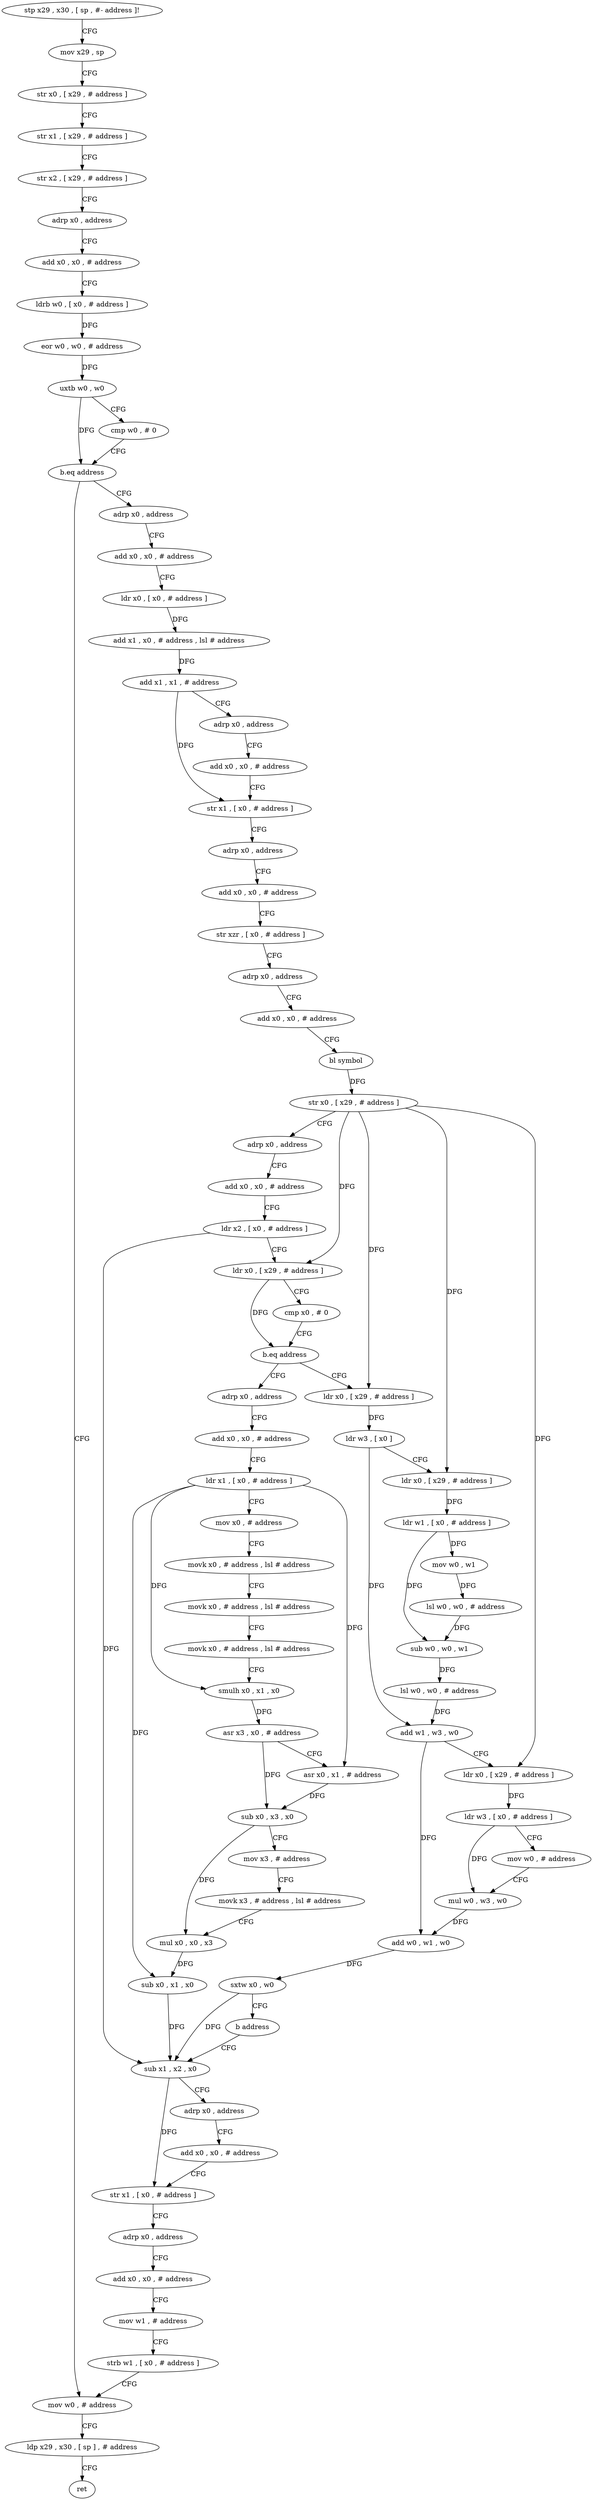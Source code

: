 digraph "func" {
"4264480" [label = "stp x29 , x30 , [ sp , #- address ]!" ]
"4264484" [label = "mov x29 , sp" ]
"4264488" [label = "str x0 , [ x29 , # address ]" ]
"4264492" [label = "str x1 , [ x29 , # address ]" ]
"4264496" [label = "str x2 , [ x29 , # address ]" ]
"4264500" [label = "adrp x0 , address" ]
"4264504" [label = "add x0 , x0 , # address" ]
"4264508" [label = "ldrb w0 , [ x0 , # address ]" ]
"4264512" [label = "eor w0 , w0 , # address" ]
"4264516" [label = "uxtb w0 , w0" ]
"4264520" [label = "cmp w0 , # 0" ]
"4264524" [label = "b.eq address" ]
"4264768" [label = "mov w0 , # address" ]
"4264528" [label = "adrp x0 , address" ]
"4264772" [label = "ldp x29 , x30 , [ sp ] , # address" ]
"4264776" [label = "ret" ]
"4264532" [label = "add x0 , x0 , # address" ]
"4264536" [label = "ldr x0 , [ x0 , # address ]" ]
"4264540" [label = "add x1 , x0 , # address , lsl # address" ]
"4264544" [label = "add x1 , x1 , # address" ]
"4264548" [label = "adrp x0 , address" ]
"4264552" [label = "add x0 , x0 , # address" ]
"4264556" [label = "str x1 , [ x0 , # address ]" ]
"4264560" [label = "adrp x0 , address" ]
"4264564" [label = "add x0 , x0 , # address" ]
"4264568" [label = "str xzr , [ x0 , # address ]" ]
"4264572" [label = "adrp x0 , address" ]
"4264576" [label = "add x0 , x0 , # address" ]
"4264580" [label = "bl symbol" ]
"4264584" [label = "str x0 , [ x29 , # address ]" ]
"4264588" [label = "adrp x0 , address" ]
"4264592" [label = "add x0 , x0 , # address" ]
"4264596" [label = "ldr x2 , [ x0 , # address ]" ]
"4264600" [label = "ldr x0 , [ x29 , # address ]" ]
"4264604" [label = "cmp x0 , # 0" ]
"4264608" [label = "b.eq address" ]
"4264676" [label = "adrp x0 , address" ]
"4264612" [label = "ldr x0 , [ x29 , # address ]" ]
"4264680" [label = "add x0 , x0 , # address" ]
"4264684" [label = "ldr x1 , [ x0 , # address ]" ]
"4264688" [label = "mov x0 , # address" ]
"4264692" [label = "movk x0 , # address , lsl # address" ]
"4264696" [label = "movk x0 , # address , lsl # address" ]
"4264700" [label = "movk x0 , # address , lsl # address" ]
"4264704" [label = "smulh x0 , x1 , x0" ]
"4264708" [label = "asr x3 , x0 , # address" ]
"4264712" [label = "asr x0 , x1 , # address" ]
"4264716" [label = "sub x0 , x3 , x0" ]
"4264720" [label = "mov x3 , # address" ]
"4264724" [label = "movk x3 , # address , lsl # address" ]
"4264728" [label = "mul x0 , x0 , x3" ]
"4264732" [label = "sub x0 , x1 , x0" ]
"4264736" [label = "sub x1 , x2 , x0" ]
"4264616" [label = "ldr w3 , [ x0 ]" ]
"4264620" [label = "ldr x0 , [ x29 , # address ]" ]
"4264624" [label = "ldr w1 , [ x0 , # address ]" ]
"4264628" [label = "mov w0 , w1" ]
"4264632" [label = "lsl w0 , w0 , # address" ]
"4264636" [label = "sub w0 , w0 , w1" ]
"4264640" [label = "lsl w0 , w0 , # address" ]
"4264644" [label = "add w1 , w3 , w0" ]
"4264648" [label = "ldr x0 , [ x29 , # address ]" ]
"4264652" [label = "ldr w3 , [ x0 , # address ]" ]
"4264656" [label = "mov w0 , # address" ]
"4264660" [label = "mul w0 , w3 , w0" ]
"4264664" [label = "add w0 , w1 , w0" ]
"4264668" [label = "sxtw x0 , w0" ]
"4264672" [label = "b address" ]
"4264740" [label = "adrp x0 , address" ]
"4264744" [label = "add x0 , x0 , # address" ]
"4264748" [label = "str x1 , [ x0 , # address ]" ]
"4264752" [label = "adrp x0 , address" ]
"4264756" [label = "add x0 , x0 , # address" ]
"4264760" [label = "mov w1 , # address" ]
"4264764" [label = "strb w1 , [ x0 , # address ]" ]
"4264480" -> "4264484" [ label = "CFG" ]
"4264484" -> "4264488" [ label = "CFG" ]
"4264488" -> "4264492" [ label = "CFG" ]
"4264492" -> "4264496" [ label = "CFG" ]
"4264496" -> "4264500" [ label = "CFG" ]
"4264500" -> "4264504" [ label = "CFG" ]
"4264504" -> "4264508" [ label = "CFG" ]
"4264508" -> "4264512" [ label = "DFG" ]
"4264512" -> "4264516" [ label = "DFG" ]
"4264516" -> "4264520" [ label = "CFG" ]
"4264516" -> "4264524" [ label = "DFG" ]
"4264520" -> "4264524" [ label = "CFG" ]
"4264524" -> "4264768" [ label = "CFG" ]
"4264524" -> "4264528" [ label = "CFG" ]
"4264768" -> "4264772" [ label = "CFG" ]
"4264528" -> "4264532" [ label = "CFG" ]
"4264772" -> "4264776" [ label = "CFG" ]
"4264532" -> "4264536" [ label = "CFG" ]
"4264536" -> "4264540" [ label = "DFG" ]
"4264540" -> "4264544" [ label = "DFG" ]
"4264544" -> "4264548" [ label = "CFG" ]
"4264544" -> "4264556" [ label = "DFG" ]
"4264548" -> "4264552" [ label = "CFG" ]
"4264552" -> "4264556" [ label = "CFG" ]
"4264556" -> "4264560" [ label = "CFG" ]
"4264560" -> "4264564" [ label = "CFG" ]
"4264564" -> "4264568" [ label = "CFG" ]
"4264568" -> "4264572" [ label = "CFG" ]
"4264572" -> "4264576" [ label = "CFG" ]
"4264576" -> "4264580" [ label = "CFG" ]
"4264580" -> "4264584" [ label = "DFG" ]
"4264584" -> "4264588" [ label = "CFG" ]
"4264584" -> "4264600" [ label = "DFG" ]
"4264584" -> "4264612" [ label = "DFG" ]
"4264584" -> "4264620" [ label = "DFG" ]
"4264584" -> "4264648" [ label = "DFG" ]
"4264588" -> "4264592" [ label = "CFG" ]
"4264592" -> "4264596" [ label = "CFG" ]
"4264596" -> "4264600" [ label = "CFG" ]
"4264596" -> "4264736" [ label = "DFG" ]
"4264600" -> "4264604" [ label = "CFG" ]
"4264600" -> "4264608" [ label = "DFG" ]
"4264604" -> "4264608" [ label = "CFG" ]
"4264608" -> "4264676" [ label = "CFG" ]
"4264608" -> "4264612" [ label = "CFG" ]
"4264676" -> "4264680" [ label = "CFG" ]
"4264612" -> "4264616" [ label = "DFG" ]
"4264680" -> "4264684" [ label = "CFG" ]
"4264684" -> "4264688" [ label = "CFG" ]
"4264684" -> "4264704" [ label = "DFG" ]
"4264684" -> "4264712" [ label = "DFG" ]
"4264684" -> "4264732" [ label = "DFG" ]
"4264688" -> "4264692" [ label = "CFG" ]
"4264692" -> "4264696" [ label = "CFG" ]
"4264696" -> "4264700" [ label = "CFG" ]
"4264700" -> "4264704" [ label = "CFG" ]
"4264704" -> "4264708" [ label = "DFG" ]
"4264708" -> "4264712" [ label = "CFG" ]
"4264708" -> "4264716" [ label = "DFG" ]
"4264712" -> "4264716" [ label = "DFG" ]
"4264716" -> "4264720" [ label = "CFG" ]
"4264716" -> "4264728" [ label = "DFG" ]
"4264720" -> "4264724" [ label = "CFG" ]
"4264724" -> "4264728" [ label = "CFG" ]
"4264728" -> "4264732" [ label = "DFG" ]
"4264732" -> "4264736" [ label = "DFG" ]
"4264736" -> "4264740" [ label = "CFG" ]
"4264736" -> "4264748" [ label = "DFG" ]
"4264616" -> "4264620" [ label = "CFG" ]
"4264616" -> "4264644" [ label = "DFG" ]
"4264620" -> "4264624" [ label = "DFG" ]
"4264624" -> "4264628" [ label = "DFG" ]
"4264624" -> "4264636" [ label = "DFG" ]
"4264628" -> "4264632" [ label = "DFG" ]
"4264632" -> "4264636" [ label = "DFG" ]
"4264636" -> "4264640" [ label = "DFG" ]
"4264640" -> "4264644" [ label = "DFG" ]
"4264644" -> "4264648" [ label = "CFG" ]
"4264644" -> "4264664" [ label = "DFG" ]
"4264648" -> "4264652" [ label = "DFG" ]
"4264652" -> "4264656" [ label = "CFG" ]
"4264652" -> "4264660" [ label = "DFG" ]
"4264656" -> "4264660" [ label = "CFG" ]
"4264660" -> "4264664" [ label = "DFG" ]
"4264664" -> "4264668" [ label = "DFG" ]
"4264668" -> "4264672" [ label = "CFG" ]
"4264668" -> "4264736" [ label = "DFG" ]
"4264672" -> "4264736" [ label = "CFG" ]
"4264740" -> "4264744" [ label = "CFG" ]
"4264744" -> "4264748" [ label = "CFG" ]
"4264748" -> "4264752" [ label = "CFG" ]
"4264752" -> "4264756" [ label = "CFG" ]
"4264756" -> "4264760" [ label = "CFG" ]
"4264760" -> "4264764" [ label = "CFG" ]
"4264764" -> "4264768" [ label = "CFG" ]
}
